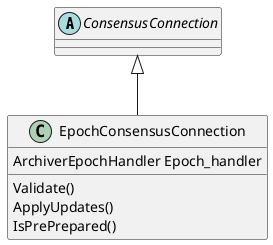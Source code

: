 @startuml
abstract ConsensusConnection
ConsensusConnection <|-- EpochConsensusConnection

EpochConsensusConnection : ArchiverEpochHandler Epoch_handler

EpochConsensusConnection : Validate()
EpochConsensusConnection : ApplyUpdates()
EpochConsensusConnection : IsPrePrepared()
@enduml